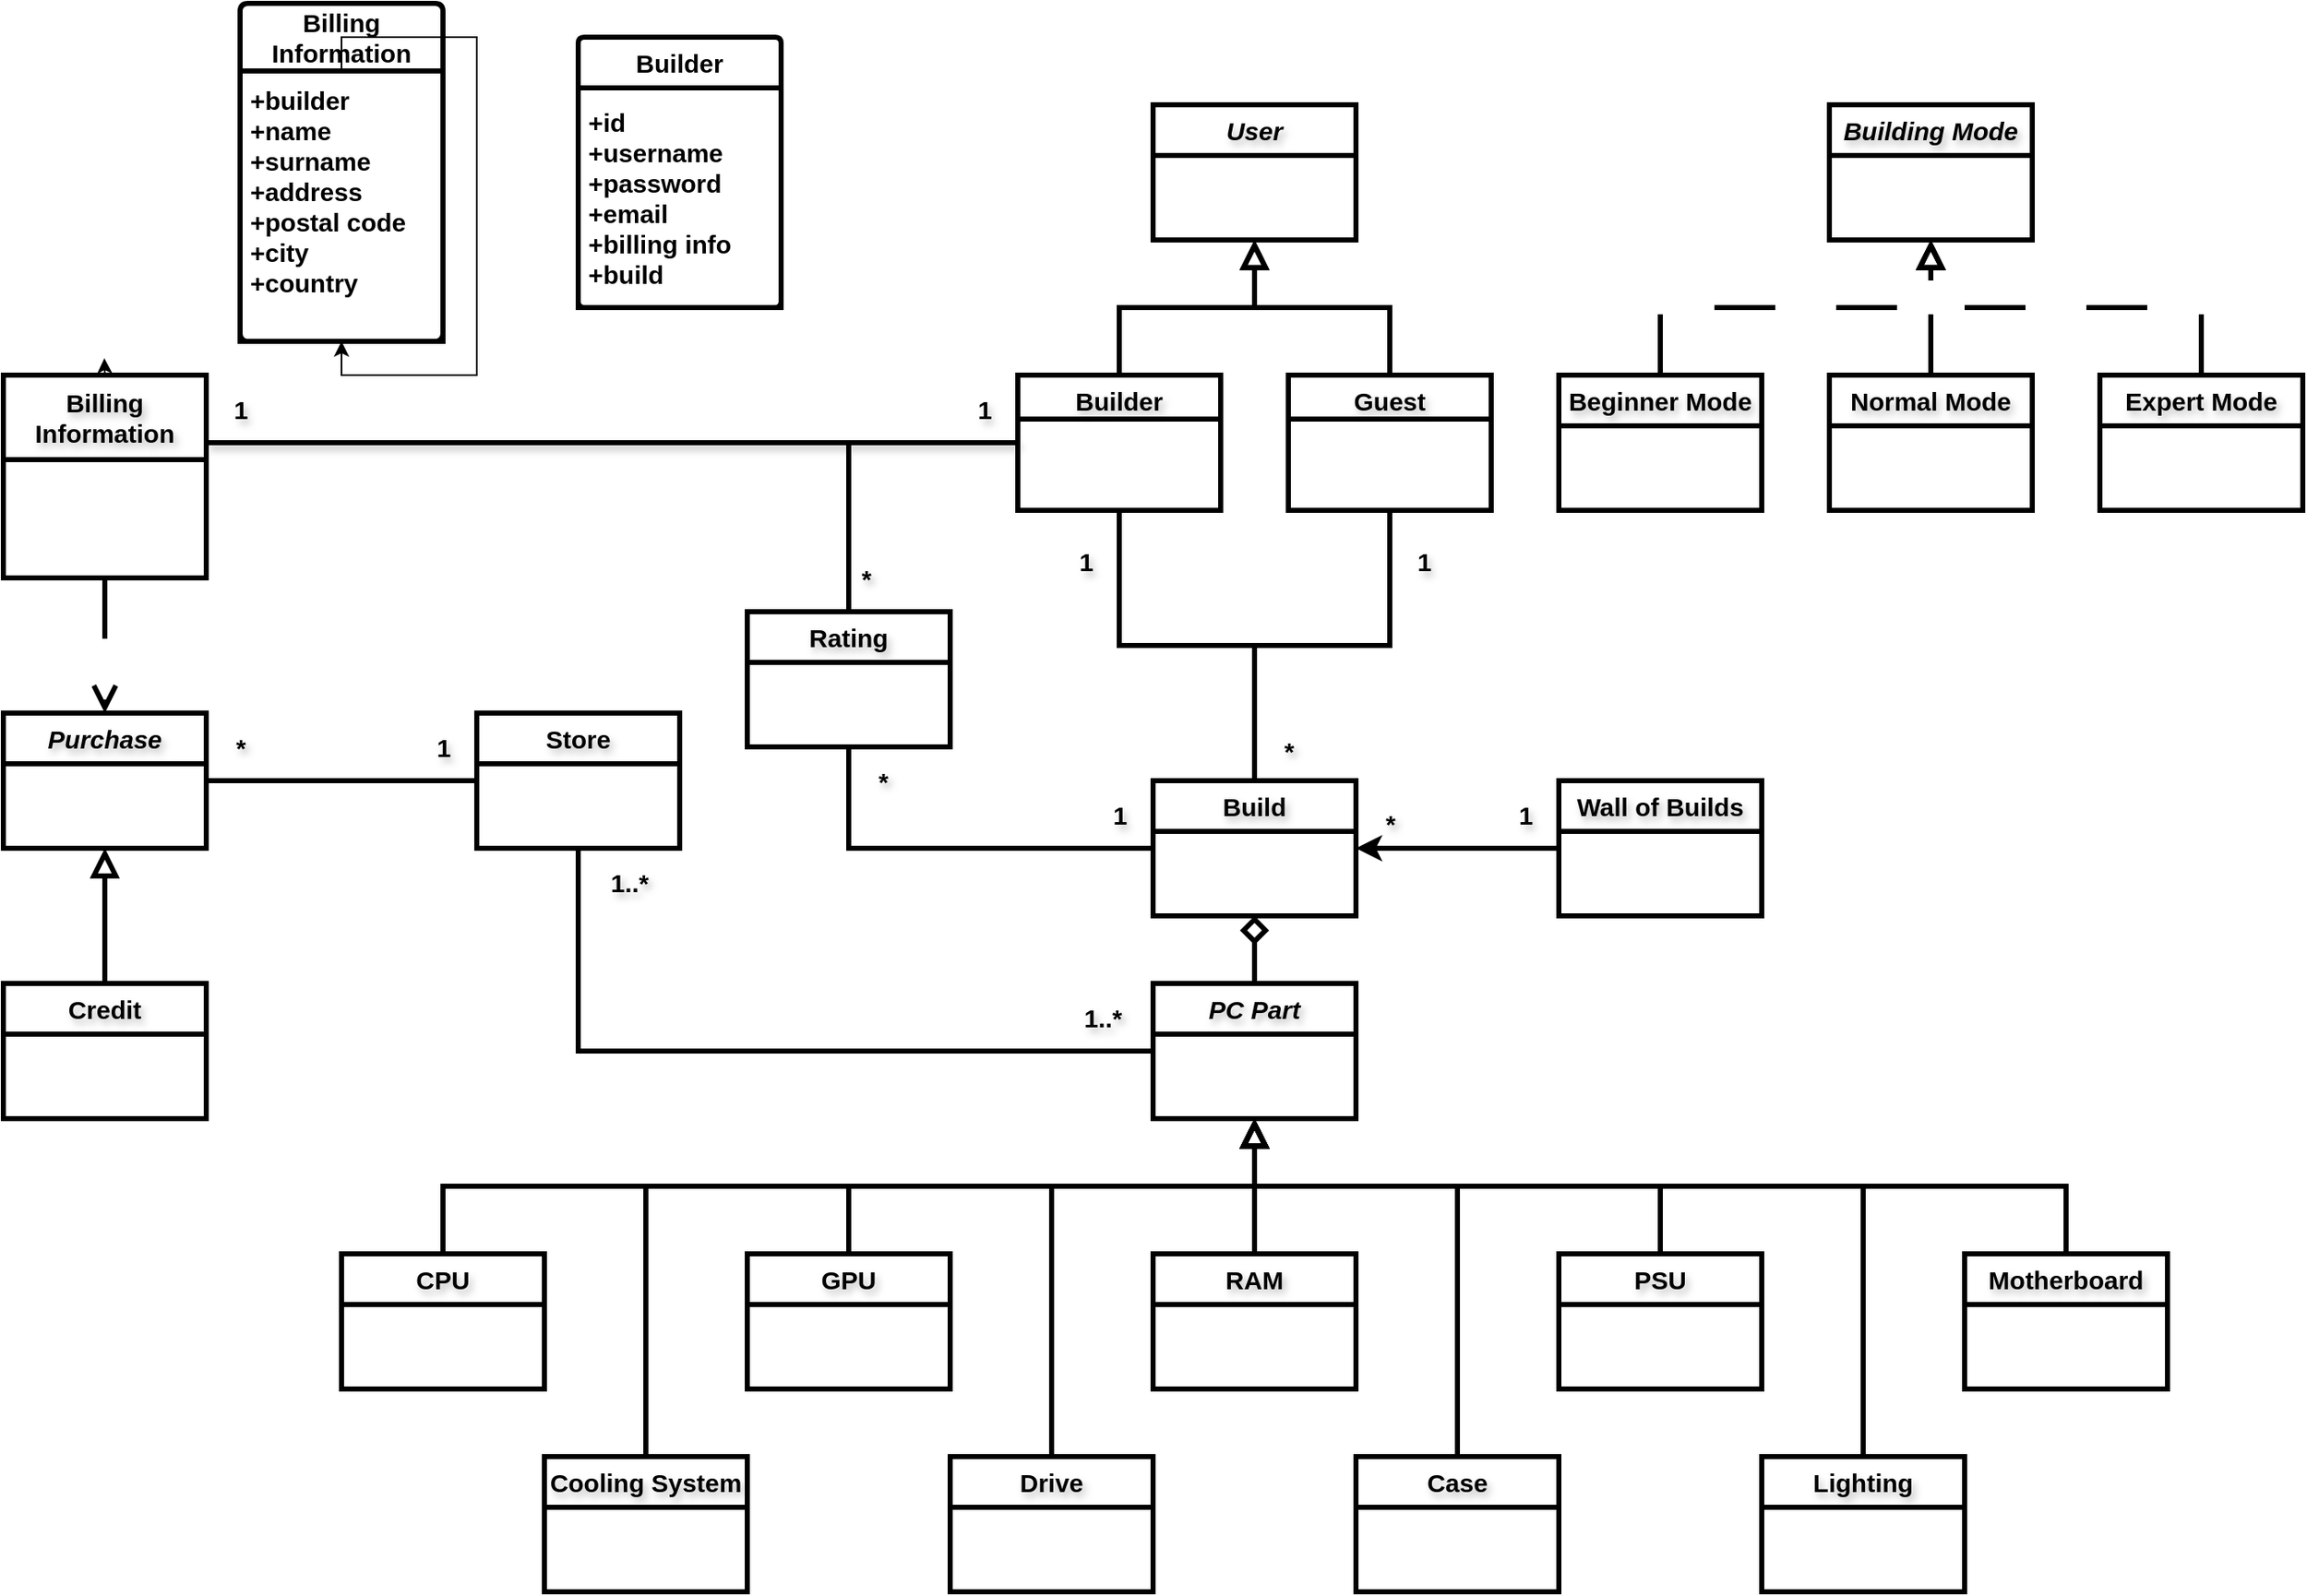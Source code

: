 <mxfile version="24.1.0" type="device">
  <diagram id="C5RBs43oDa-KdzZeNtuy" name="Page-1">
    <mxGraphModel dx="2876" dy="1197" grid="0" gridSize="10" guides="1" tooltips="1" connect="1" arrows="1" fold="1" page="1" pageScale="1" pageWidth="827" pageHeight="1169" background="#ffffff" math="0" shadow="0">
      <root>
        <mxCell id="WIyWlLk6GJQsqaUBKTNV-0" />
        <mxCell id="WIyWlLk6GJQsqaUBKTNV-1" parent="WIyWlLk6GJQsqaUBKTNV-0" />
        <mxCell id="Pxn0cdOW4ssLwR846cWk-48" style="edgeStyle=orthogonalEdgeStyle;rounded=0;orthogonalLoop=1;jettySize=auto;html=1;endSize=10;endArrow=block;endFill=0;entryX=0.5;entryY=1;entryDx=0;entryDy=0;exitX=0.5;exitY=0;exitDx=0;exitDy=0;textShadow=1;labelBorderColor=none;strokeColor=#000000;fontColor=#000000;labelBackgroundColor=none;strokeWidth=3;fontSize=15;fontStyle=1" parent="WIyWlLk6GJQsqaUBKTNV-1" source="Pxn0cdOW4ssLwR846cWk-34" target="Pxn0cdOW4ssLwR846cWk-27" edge="1">
          <mxGeometry relative="1" as="geometry">
            <mxPoint x="519" y="880" as="sourcePoint" />
            <mxPoint x="519" y="800" as="targetPoint" />
            <Array as="points">
              <mxPoint x="380" y="800" />
              <mxPoint x="380" y="800" />
            </Array>
          </mxGeometry>
        </mxCell>
        <mxCell id="Pxn0cdOW4ssLwR846cWk-49" style="edgeStyle=orthogonalEdgeStyle;rounded=0;orthogonalLoop=1;jettySize=auto;html=1;endSize=10;endArrow=block;endFill=0;exitX=0.5;exitY=0;exitDx=0;exitDy=0;entryX=0.5;entryY=1;entryDx=0;entryDy=0;textShadow=1;labelBorderColor=none;strokeColor=#000000;fontColor=#000000;labelBackgroundColor=none;strokeWidth=3;fontSize=15;fontStyle=1" parent="WIyWlLk6GJQsqaUBKTNV-1" source="Pxn0cdOW4ssLwR846cWk-39" target="Pxn0cdOW4ssLwR846cWk-27" edge="1">
          <mxGeometry relative="1" as="geometry">
            <mxPoint x="399.5" y="890" as="sourcePoint" />
            <mxPoint x="399.5" y="810" as="targetPoint" />
            <Array as="points">
              <mxPoint x="260" y="800" />
              <mxPoint x="380" y="800" />
            </Array>
          </mxGeometry>
        </mxCell>
        <mxCell id="Pxn0cdOW4ssLwR846cWk-53" style="edgeStyle=orthogonalEdgeStyle;rounded=0;orthogonalLoop=1;jettySize=auto;html=1;endSize=10;endArrow=block;endFill=0;exitX=0.5;exitY=0;exitDx=0;exitDy=0;entryX=0.5;entryY=1;entryDx=0;entryDy=0;textShadow=1;labelBorderColor=none;strokeColor=#000000;fontColor=#000000;labelBackgroundColor=none;strokeWidth=3;fontSize=15;fontStyle=1" parent="WIyWlLk6GJQsqaUBKTNV-1" source="Pxn0cdOW4ssLwR846cWk-35" target="Pxn0cdOW4ssLwR846cWk-27" edge="1">
          <mxGeometry relative="1" as="geometry">
            <mxPoint x="519" y="910" as="sourcePoint" />
            <mxPoint x="519" y="830" as="targetPoint" />
            <Array as="points">
              <mxPoint x="500" y="800" />
              <mxPoint x="380" y="800" />
            </Array>
          </mxGeometry>
        </mxCell>
        <mxCell id="Pxn0cdOW4ssLwR846cWk-77" style="edgeStyle=orthogonalEdgeStyle;rounded=0;orthogonalLoop=1;jettySize=auto;html=1;entryX=0.5;entryY=1;entryDx=0;entryDy=0;endSize=10;endArrow=block;endFill=0;textShadow=1;labelBorderColor=none;strokeColor=#000000;fontColor=#000000;labelBackgroundColor=none;strokeWidth=3;fontSize=15;fontStyle=1" parent="WIyWlLk6GJQsqaUBKTNV-1" source="Pxn0cdOW4ssLwR846cWk-76" target="Pxn0cdOW4ssLwR846cWk-27" edge="1">
          <mxGeometry relative="1" as="geometry">
            <Array as="points">
              <mxPoint x="-100" y="800" />
              <mxPoint x="380" y="800" />
            </Array>
          </mxGeometry>
        </mxCell>
        <mxCell id="Pxn0cdOW4ssLwR846cWk-43" style="edgeStyle=orthogonalEdgeStyle;rounded=0;orthogonalLoop=1;jettySize=auto;html=1;entryX=0.5;entryY=1;entryDx=0;entryDy=0;endSize=10;endArrow=block;endFill=0;exitX=0.5;exitY=0;exitDx=0;exitDy=0;textShadow=1;labelBorderColor=none;strokeColor=#000000;fontColor=#000000;labelBackgroundColor=none;strokeWidth=3;fontSize=15;fontStyle=1" parent="WIyWlLk6GJQsqaUBKTNV-1" source="Pxn0cdOW4ssLwR846cWk-38" target="Pxn0cdOW4ssLwR846cWk-27" edge="1">
          <mxGeometry relative="1" as="geometry">
            <mxPoint x="260" y="870" as="sourcePoint" />
            <mxPoint x="500" y="790" as="targetPoint" />
            <Array as="points">
              <mxPoint x="20" y="800" />
              <mxPoint x="380" y="800" />
            </Array>
          </mxGeometry>
        </mxCell>
        <mxCell id="Pxn0cdOW4ssLwR846cWk-45" style="edgeStyle=orthogonalEdgeStyle;rounded=0;orthogonalLoop=1;jettySize=auto;html=1;entryX=0.5;entryY=1;entryDx=0;entryDy=0;endSize=10;endArrow=block;endFill=0;exitX=0.5;exitY=0;exitDx=0;exitDy=0;textShadow=1;labelBorderColor=none;strokeColor=#000000;fontColor=#000000;labelBackgroundColor=none;strokeWidth=3;fontSize=15;fontStyle=1" parent="WIyWlLk6GJQsqaUBKTNV-1" source="Pxn0cdOW4ssLwR846cWk-33" target="Pxn0cdOW4ssLwR846cWk-27" edge="1">
          <mxGeometry relative="1" as="geometry">
            <mxPoint x="320" y="820" as="sourcePoint" />
            <mxPoint x="390" y="740" as="targetPoint" />
            <Array as="points">
              <mxPoint x="140" y="800" />
              <mxPoint x="380" y="800" />
            </Array>
          </mxGeometry>
        </mxCell>
        <mxCell id="Pxn0cdOW4ssLwR846cWk-54" style="edgeStyle=orthogonalEdgeStyle;rounded=0;orthogonalLoop=1;jettySize=auto;html=1;endSize=10;endArrow=block;endFill=0;entryX=0.5;entryY=1;entryDx=0;entryDy=0;textShadow=1;labelBorderColor=none;strokeColor=#000000;fontColor=#000000;labelBackgroundColor=none;strokeWidth=3;fontSize=15;fontStyle=1" parent="WIyWlLk6GJQsqaUBKTNV-1" source="Pxn0cdOW4ssLwR846cWk-41" target="Pxn0cdOW4ssLwR846cWk-27" edge="1">
          <mxGeometry relative="1" as="geometry">
            <mxPoint x="740" y="1070" as="sourcePoint" />
            <mxPoint x="380" y="800" as="targetPoint" />
            <Array as="points">
              <mxPoint x="740" y="800" />
              <mxPoint x="380" y="800" />
            </Array>
          </mxGeometry>
        </mxCell>
        <mxCell id="Pxn0cdOW4ssLwR846cWk-46" style="edgeStyle=orthogonalEdgeStyle;rounded=0;orthogonalLoop=1;jettySize=auto;html=1;endSize=10;endArrow=block;endFill=0;entryX=0.5;entryY=1;entryDx=0;entryDy=0;exitX=0.5;exitY=0;exitDx=0;exitDy=0;textShadow=1;labelBorderColor=none;strokeColor=#000000;fontColor=#000000;labelBackgroundColor=none;strokeWidth=3;fontSize=15;fontStyle=1" parent="WIyWlLk6GJQsqaUBKTNV-1" source="Pxn0cdOW4ssLwR846cWk-36" target="Pxn0cdOW4ssLwR846cWk-27" edge="1">
          <mxGeometry relative="1" as="geometry">
            <mxPoint x="585" y="850" as="sourcePoint" />
            <mxPoint x="535" y="770" as="targetPoint" />
            <Array as="points">
              <mxPoint x="620" y="800" />
              <mxPoint x="380" y="800" />
            </Array>
          </mxGeometry>
        </mxCell>
        <mxCell id="Pxn0cdOW4ssLwR846cWk-47" style="edgeStyle=orthogonalEdgeStyle;rounded=0;orthogonalLoop=1;jettySize=auto;html=1;endSize=10;endArrow=block;endFill=0;exitX=0.5;exitY=0;exitDx=0;exitDy=0;entryX=0.5;entryY=1;entryDx=0;entryDy=0;textShadow=1;labelBorderColor=none;strokeColor=#000000;fontColor=#000000;labelBackgroundColor=none;strokeWidth=3;fontSize=15;fontStyle=1" parent="WIyWlLk6GJQsqaUBKTNV-1" source="Pxn0cdOW4ssLwR846cWk-37" target="Pxn0cdOW4ssLwR846cWk-27" edge="1">
          <mxGeometry relative="1" as="geometry">
            <mxPoint x="770" y="850" as="sourcePoint" />
            <mxPoint x="660" y="760" as="targetPoint" />
            <Array as="points">
              <mxPoint x="860" y="800" />
              <mxPoint x="380" y="800" />
            </Array>
          </mxGeometry>
        </mxCell>
        <mxCell id="zkfFHV4jXpPFQw0GAbJ--0" value="User" style="swimlane;fontStyle=3;align=center;verticalAlign=top;childLayout=stackLayout;horizontal=1;startSize=30;horizontalStack=0;resizeParent=1;resizeLast=0;collapsible=1;marginBottom=0;rounded=0;shadow=0;strokeWidth=3;textShadow=1;labelBorderColor=none;strokeColor=#000000;fontColor=#000000;labelBackgroundColor=none;fillColor=none;fontSize=15;" parent="WIyWlLk6GJQsqaUBKTNV-1" vertex="1">
          <mxGeometry x="320" y="160" width="120" height="80" as="geometry">
            <mxRectangle x="230" y="140" width="160" height="26" as="alternateBounds" />
          </mxGeometry>
        </mxCell>
        <mxCell id="Pxn0cdOW4ssLwR846cWk-79" style="edgeStyle=orthogonalEdgeStyle;rounded=0;orthogonalLoop=1;jettySize=auto;html=1;entryX=0.5;entryY=0;entryDx=0;entryDy=0;endArrow=none;endFill=0;textShadow=1;labelBorderColor=none;strokeColor=#000000;fontColor=#000000;labelBackgroundColor=none;strokeWidth=3;fontSize=15;fontStyle=1" parent="WIyWlLk6GJQsqaUBKTNV-1" source="zkfFHV4jXpPFQw0GAbJ--6" target="Pxn0cdOW4ssLwR846cWk-26" edge="1">
          <mxGeometry relative="1" as="geometry">
            <Array as="points">
              <mxPoint x="300" y="480" />
              <mxPoint x="380" y="480" />
            </Array>
          </mxGeometry>
        </mxCell>
        <mxCell id="Pxn0cdOW4ssLwR846cWk-86" value="1" style="edgeLabel;html=1;align=center;verticalAlign=middle;resizable=0;points=[];fontSize=15;labelBackgroundColor=none;textShadow=1;labelBorderColor=none;fontColor=#000000;fontStyle=1" parent="Pxn0cdOW4ssLwR846cWk-79" vertex="1" connectable="0">
          <mxGeometry x="-0.842" y="-2" relative="1" as="geometry">
            <mxPoint x="-18" y="11" as="offset" />
          </mxGeometry>
        </mxCell>
        <mxCell id="Pxn0cdOW4ssLwR846cWk-80" style="edgeStyle=orthogonalEdgeStyle;rounded=0;orthogonalLoop=1;jettySize=auto;html=1;entryX=0.5;entryY=0;entryDx=0;entryDy=0;endArrow=none;endFill=0;textShadow=1;labelBorderColor=none;strokeColor=#000000;fontColor=#000000;labelBackgroundColor=none;strokeWidth=3;fontSize=15;fontStyle=1" parent="WIyWlLk6GJQsqaUBKTNV-1" source="zkfFHV4jXpPFQw0GAbJ--6" target="Pxn0cdOW4ssLwR846cWk-70" edge="1">
          <mxGeometry relative="1" as="geometry">
            <Array as="points">
              <mxPoint x="140" y="360" />
            </Array>
          </mxGeometry>
        </mxCell>
        <mxCell id="zkfFHV4jXpPFQw0GAbJ--6" value="Builder" style="swimlane;fontStyle=1;align=center;verticalAlign=top;childLayout=stackLayout;horizontal=1;startSize=26;horizontalStack=0;resizeParent=1;resizeLast=0;collapsible=1;marginBottom=0;rounded=0;shadow=0;strokeWidth=3;textShadow=1;labelBorderColor=none;strokeColor=#000000;fontColor=#000000;labelBackgroundColor=none;fillColor=none;fontSize=15;" parent="WIyWlLk6GJQsqaUBKTNV-1" vertex="1">
          <mxGeometry x="240" y="320" width="120" height="80" as="geometry">
            <mxRectangle x="130" y="380" width="160" height="26" as="alternateBounds" />
          </mxGeometry>
        </mxCell>
        <mxCell id="zkfFHV4jXpPFQw0GAbJ--12" value="" style="endArrow=block;endSize=10;endFill=0;shadow=0;strokeWidth=3;rounded=0;curved=0;edgeStyle=elbowEdgeStyle;elbow=vertical;textShadow=1;labelBorderColor=none;strokeColor=#000000;fontColor=#000000;labelBackgroundColor=none;fontSize=15;fontStyle=1" parent="WIyWlLk6GJQsqaUBKTNV-1" source="zkfFHV4jXpPFQw0GAbJ--6" target="zkfFHV4jXpPFQw0GAbJ--0" edge="1">
          <mxGeometry width="160" relative="1" as="geometry">
            <mxPoint x="320" y="193" as="sourcePoint" />
            <mxPoint x="320" y="193" as="targetPoint" />
          </mxGeometry>
        </mxCell>
        <mxCell id="Pxn0cdOW4ssLwR846cWk-74" style="edgeStyle=orthogonalEdgeStyle;rounded=0;orthogonalLoop=1;jettySize=auto;html=1;entryX=0.5;entryY=0;entryDx=0;entryDy=0;endArrow=none;endFill=0;textShadow=1;labelBorderColor=none;strokeColor=#000000;fontColor=#000000;labelBackgroundColor=none;strokeWidth=3;fontSize=15;fontStyle=1" parent="WIyWlLk6GJQsqaUBKTNV-1" source="zkfFHV4jXpPFQw0GAbJ--13" target="Pxn0cdOW4ssLwR846cWk-26" edge="1">
          <mxGeometry relative="1" as="geometry">
            <Array as="points">
              <mxPoint x="460" y="480" />
              <mxPoint x="380" y="480" />
            </Array>
          </mxGeometry>
        </mxCell>
        <mxCell id="Pxn0cdOW4ssLwR846cWk-88" value="*" style="edgeLabel;html=1;align=center;verticalAlign=middle;resizable=0;points=[];fontSize=15;labelBackgroundColor=none;textShadow=1;labelBorderColor=none;fontColor=#000000;fontStyle=1" parent="Pxn0cdOW4ssLwR846cWk-74" vertex="1" connectable="0">
          <mxGeometry x="0.849" relative="1" as="geometry">
            <mxPoint x="20" as="offset" />
          </mxGeometry>
        </mxCell>
        <mxCell id="zkfFHV4jXpPFQw0GAbJ--13" value="Guest" style="swimlane;fontStyle=1;align=center;verticalAlign=top;childLayout=stackLayout;horizontal=1;startSize=26;horizontalStack=0;resizeParent=1;resizeLast=0;collapsible=1;marginBottom=0;rounded=0;shadow=0;strokeWidth=3;textShadow=1;labelBorderColor=none;strokeColor=#000000;fontColor=#000000;labelBackgroundColor=none;fillColor=none;fontSize=15;" parent="WIyWlLk6GJQsqaUBKTNV-1" vertex="1">
          <mxGeometry x="400" y="320" width="120" height="80" as="geometry">
            <mxRectangle x="340" y="380" width="170" height="26" as="alternateBounds" />
          </mxGeometry>
        </mxCell>
        <mxCell id="zkfFHV4jXpPFQw0GAbJ--16" value="" style="endArrow=block;endSize=10;endFill=0;shadow=0;strokeWidth=3;rounded=0;curved=0;edgeStyle=elbowEdgeStyle;elbow=vertical;textShadow=1;labelBorderColor=none;strokeColor=#000000;fontColor=#000000;labelBackgroundColor=none;fontSize=15;fontStyle=1" parent="WIyWlLk6GJQsqaUBKTNV-1" source="zkfFHV4jXpPFQw0GAbJ--13" target="zkfFHV4jXpPFQw0GAbJ--0" edge="1">
          <mxGeometry width="160" relative="1" as="geometry">
            <mxPoint x="330" y="363" as="sourcePoint" />
            <mxPoint x="430" y="261" as="targetPoint" />
          </mxGeometry>
        </mxCell>
        <mxCell id="Pxn0cdOW4ssLwR846cWk-10" style="edgeStyle=orthogonalEdgeStyle;rounded=0;orthogonalLoop=1;jettySize=auto;html=1;entryX=0;entryY=0.5;entryDx=0;entryDy=0;endArrow=none;endFill=0;shadow=1;textShadow=1;labelBorderColor=none;strokeColor=#000000;fontColor=#000000;labelBackgroundColor=none;strokeWidth=3;fontSize=15;fontStyle=1" parent="WIyWlLk6GJQsqaUBKTNV-1" source="Pxn0cdOW4ssLwR846cWk-3" target="zkfFHV4jXpPFQw0GAbJ--6" edge="1">
          <mxGeometry relative="1" as="geometry">
            <Array as="points">
              <mxPoint x="100" y="360" />
              <mxPoint x="100" y="360" />
            </Array>
          </mxGeometry>
        </mxCell>
        <mxCell id="Pxn0cdOW4ssLwR846cWk-110" style="edgeStyle=orthogonalEdgeStyle;rounded=0;orthogonalLoop=1;jettySize=auto;html=1;entryX=0.5;entryY=0;entryDx=0;entryDy=0;dashed=1;dashPattern=12 12;endArrow=open;endFill=0;endSize=10;textShadow=1;labelBorderColor=none;strokeColor=#000000;fontColor=#000000;labelBackgroundColor=none;strokeWidth=3;fontSize=15;fontStyle=1" parent="WIyWlLk6GJQsqaUBKTNV-1" source="Pxn0cdOW4ssLwR846cWk-3" target="Pxn0cdOW4ssLwR846cWk-11" edge="1">
          <mxGeometry relative="1" as="geometry">
            <Array as="points">
              <mxPoint x="-300" y="420" />
              <mxPoint x="-300" y="420" />
            </Array>
          </mxGeometry>
        </mxCell>
        <mxCell id="h2Y3JZYVkYN6LVySSPrw-0" style="edgeStyle=orthogonalEdgeStyle;rounded=0;orthogonalLoop=1;jettySize=auto;html=1;exitX=0.5;exitY=0;exitDx=0;exitDy=0;" edge="1" parent="WIyWlLk6GJQsqaUBKTNV-1" source="Pxn0cdOW4ssLwR846cWk-3">
          <mxGeometry relative="1" as="geometry">
            <mxPoint x="-300.286" y="310" as="targetPoint" />
          </mxGeometry>
        </mxCell>
        <mxCell id="Pxn0cdOW4ssLwR846cWk-3" value="Billing Information" style="swimlane;fontStyle=1;childLayout=stackLayout;horizontal=1;startSize=50;horizontalStack=0;resizeParent=1;resizeParentMax=0;resizeLast=0;collapsible=1;marginBottom=0;whiteSpace=wrap;html=1;textShadow=1;labelBorderColor=none;strokeColor=#000000;fontColor=#000000;labelBackgroundColor=none;fillColor=none;fontSize=15;strokeWidth=3;" parent="WIyWlLk6GJQsqaUBKTNV-1" vertex="1">
          <mxGeometry x="-360" y="320" width="120" height="120" as="geometry" />
        </mxCell>
        <mxCell id="Pxn0cdOW4ssLwR846cWk-85" style="edgeStyle=orthogonalEdgeStyle;rounded=0;orthogonalLoop=1;jettySize=auto;html=1;entryX=0;entryY=0.5;entryDx=0;entryDy=0;endArrow=none;endFill=0;textShadow=1;labelBorderColor=none;strokeColor=#000000;fontColor=#000000;labelBackgroundColor=none;strokeWidth=3;fontSize=15;fontStyle=1" parent="WIyWlLk6GJQsqaUBKTNV-1" source="Pxn0cdOW4ssLwR846cWk-11" target="Pxn0cdOW4ssLwR846cWk-29" edge="1">
          <mxGeometry relative="1" as="geometry">
            <mxPoint x="-100" y="560" as="targetPoint" />
          </mxGeometry>
        </mxCell>
        <mxCell id="Pxn0cdOW4ssLwR846cWk-11" value="&lt;i style=&quot;font-size: 15px;&quot;&gt;Purchase&lt;/i&gt;" style="swimlane;fontStyle=1;childLayout=stackLayout;horizontal=1;startSize=30;horizontalStack=0;resizeParent=1;resizeParentMax=0;resizeLast=0;collapsible=1;marginBottom=0;whiteSpace=wrap;html=1;textShadow=1;labelBorderColor=none;strokeColor=#000000;fontColor=#000000;labelBackgroundColor=none;fillColor=none;fontSize=15;strokeWidth=3;" parent="WIyWlLk6GJQsqaUBKTNV-1" vertex="1">
          <mxGeometry x="-360" y="520" width="120" height="80" as="geometry" />
        </mxCell>
        <mxCell id="Pxn0cdOW4ssLwR846cWk-13" value="Credit" style="swimlane;fontStyle=1;childLayout=stackLayout;horizontal=1;startSize=30;horizontalStack=0;resizeParent=1;resizeParentMax=0;resizeLast=0;collapsible=1;marginBottom=0;whiteSpace=wrap;html=1;textShadow=1;labelBorderColor=none;strokeColor=#000000;fontColor=#000000;labelBackgroundColor=none;fillColor=none;fontSize=15;strokeWidth=3;" parent="WIyWlLk6GJQsqaUBKTNV-1" vertex="1">
          <mxGeometry x="-360" y="680" width="120" height="80" as="geometry" />
        </mxCell>
        <mxCell id="Pxn0cdOW4ssLwR846cWk-18" style="edgeStyle=elbowEdgeStyle;rounded=0;orthogonalLoop=1;jettySize=auto;html=1;endArrow=block;endFill=0;exitX=0.5;exitY=0;exitDx=0;exitDy=0;entryX=0.5;entryY=1;entryDx=0;entryDy=0;elbow=vertical;endSize=10;textShadow=1;labelBorderColor=none;strokeColor=#000000;fontColor=#000000;labelBackgroundColor=none;strokeWidth=3;fontSize=15;fontStyle=1" parent="WIyWlLk6GJQsqaUBKTNV-1" source="Pxn0cdOW4ssLwR846cWk-13" target="Pxn0cdOW4ssLwR846cWk-11" edge="1">
          <mxGeometry relative="1" as="geometry">
            <mxPoint x="-40" y="590" as="sourcePoint" />
            <mxPoint x="-40.5" y="520" as="targetPoint" />
          </mxGeometry>
        </mxCell>
        <mxCell id="Pxn0cdOW4ssLwR846cWk-26" value="Build" style="swimlane;fontStyle=1;childLayout=stackLayout;horizontal=1;startSize=30;horizontalStack=0;resizeParent=1;resizeParentMax=0;resizeLast=0;collapsible=1;marginBottom=0;whiteSpace=wrap;html=1;textShadow=1;labelBorderColor=none;strokeColor=#000000;fontColor=#000000;labelBackgroundColor=none;fillColor=none;fontSize=15;strokeWidth=3;" parent="WIyWlLk6GJQsqaUBKTNV-1" vertex="1">
          <mxGeometry x="320" y="560" width="120" height="80" as="geometry" />
        </mxCell>
        <mxCell id="Pxn0cdOW4ssLwR846cWk-28" style="edgeStyle=orthogonalEdgeStyle;rounded=0;orthogonalLoop=1;jettySize=auto;html=1;entryX=0.5;entryY=1;entryDx=0;entryDy=0;endArrow=diamond;endFill=0;strokeWidth=3;endSize=10;textShadow=1;labelBorderColor=none;strokeColor=#000000;fontColor=#000000;labelBackgroundColor=none;fontSize=15;fontStyle=1" parent="WIyWlLk6GJQsqaUBKTNV-1" source="Pxn0cdOW4ssLwR846cWk-27" target="Pxn0cdOW4ssLwR846cWk-26" edge="1">
          <mxGeometry relative="1" as="geometry" />
        </mxCell>
        <mxCell id="Pxn0cdOW4ssLwR846cWk-27" value="&lt;i style=&quot;font-size: 15px;&quot;&gt;PC Part&lt;/i&gt;" style="swimlane;fontStyle=1;childLayout=stackLayout;horizontal=1;startSize=30;horizontalStack=0;resizeParent=1;resizeParentMax=0;resizeLast=0;collapsible=1;marginBottom=0;whiteSpace=wrap;html=1;textShadow=1;labelBorderColor=none;strokeColor=#000000;fontColor=#000000;labelBackgroundColor=none;fillColor=none;fontSize=15;strokeWidth=3;" parent="WIyWlLk6GJQsqaUBKTNV-1" vertex="1">
          <mxGeometry x="320" y="680" width="120" height="80" as="geometry" />
        </mxCell>
        <mxCell id="Pxn0cdOW4ssLwR846cWk-84" style="edgeStyle=orthogonalEdgeStyle;rounded=0;orthogonalLoop=1;jettySize=auto;html=1;entryX=0;entryY=0.5;entryDx=0;entryDy=0;endArrow=none;endFill=0;textShadow=1;labelBorderColor=none;strokeColor=#000000;fontColor=#000000;labelBackgroundColor=none;strokeWidth=3;fontSize=15;fontStyle=1" parent="WIyWlLk6GJQsqaUBKTNV-1" source="Pxn0cdOW4ssLwR846cWk-29" target="Pxn0cdOW4ssLwR846cWk-27" edge="1">
          <mxGeometry relative="1" as="geometry">
            <Array as="points">
              <mxPoint x="-20" y="720" />
            </Array>
          </mxGeometry>
        </mxCell>
        <mxCell id="Pxn0cdOW4ssLwR846cWk-29" value="Store" style="swimlane;fontStyle=1;childLayout=stackLayout;horizontal=1;startSize=30;horizontalStack=0;resizeParent=1;resizeParentMax=0;resizeLast=0;collapsible=1;marginBottom=0;whiteSpace=wrap;html=1;textShadow=1;labelBorderColor=none;strokeColor=#000000;fontColor=#000000;labelBackgroundColor=none;fillColor=none;fontSize=15;strokeWidth=3;" parent="WIyWlLk6GJQsqaUBKTNV-1" vertex="1">
          <mxGeometry x="-80" y="520" width="120" height="80" as="geometry" />
        </mxCell>
        <mxCell id="Pxn0cdOW4ssLwR846cWk-33" value="GPU" style="swimlane;fontStyle=1;childLayout=stackLayout;horizontal=1;startSize=30;horizontalStack=0;resizeParent=1;resizeParentMax=0;resizeLast=0;collapsible=1;marginBottom=0;whiteSpace=wrap;html=1;textShadow=1;labelBorderColor=none;strokeColor=#000000;fontColor=#000000;labelBackgroundColor=none;fillColor=none;fontSize=15;strokeWidth=3;" parent="WIyWlLk6GJQsqaUBKTNV-1" vertex="1">
          <mxGeometry x="80" y="840" width="120" height="80" as="geometry" />
        </mxCell>
        <mxCell id="Pxn0cdOW4ssLwR846cWk-34" value="RAM" style="swimlane;fontStyle=1;childLayout=stackLayout;horizontal=1;startSize=30;horizontalStack=0;resizeParent=1;resizeParentMax=0;resizeLast=0;collapsible=1;marginBottom=0;whiteSpace=wrap;html=1;textShadow=1;labelBorderColor=none;strokeColor=#000000;fontColor=#000000;labelBackgroundColor=none;fillColor=none;fontSize=15;strokeWidth=3;" parent="WIyWlLk6GJQsqaUBKTNV-1" vertex="1">
          <mxGeometry x="320" y="840" width="120" height="80" as="geometry" />
        </mxCell>
        <mxCell id="Pxn0cdOW4ssLwR846cWk-35" value="Case" style="swimlane;fontStyle=1;childLayout=stackLayout;horizontal=1;startSize=30;horizontalStack=0;resizeParent=1;resizeParentMax=0;resizeLast=0;collapsible=1;marginBottom=0;whiteSpace=wrap;html=1;textShadow=1;labelBorderColor=none;strokeColor=#000000;fontColor=#000000;labelBackgroundColor=none;fillColor=none;fontSize=15;strokeWidth=3;" parent="WIyWlLk6GJQsqaUBKTNV-1" vertex="1">
          <mxGeometry x="440" y="960" width="120" height="80" as="geometry" />
        </mxCell>
        <mxCell id="Pxn0cdOW4ssLwR846cWk-36" value="PSU" style="swimlane;fontStyle=1;childLayout=stackLayout;horizontal=1;startSize=30;horizontalStack=0;resizeParent=1;resizeParentMax=0;resizeLast=0;collapsible=1;marginBottom=0;whiteSpace=wrap;html=1;textShadow=1;labelBorderColor=none;strokeColor=#000000;fontColor=#000000;labelBackgroundColor=none;fillColor=none;fontSize=15;strokeWidth=3;" parent="WIyWlLk6GJQsqaUBKTNV-1" vertex="1">
          <mxGeometry x="560" y="840" width="120" height="80" as="geometry" />
        </mxCell>
        <mxCell id="Pxn0cdOW4ssLwR846cWk-37" value="Motherboard" style="swimlane;fontStyle=1;childLayout=stackLayout;horizontal=1;startSize=30;horizontalStack=0;resizeParent=1;resizeParentMax=0;resizeLast=0;collapsible=1;marginBottom=0;whiteSpace=wrap;html=1;textShadow=1;labelBorderColor=none;strokeColor=#000000;fontColor=#000000;labelBackgroundColor=none;fillColor=none;fontSize=15;strokeWidth=3;" parent="WIyWlLk6GJQsqaUBKTNV-1" vertex="1">
          <mxGeometry x="800" y="840" width="120" height="80" as="geometry" />
        </mxCell>
        <mxCell id="Pxn0cdOW4ssLwR846cWk-38" value="Cooling System" style="swimlane;fontStyle=1;childLayout=stackLayout;horizontal=1;startSize=30;horizontalStack=0;resizeParent=1;resizeParentMax=0;resizeLast=0;collapsible=1;marginBottom=0;whiteSpace=wrap;html=1;textShadow=1;labelBorderColor=none;strokeColor=#000000;fontColor=#000000;labelBackgroundColor=none;fillColor=none;fontSize=15;strokeWidth=3;" parent="WIyWlLk6GJQsqaUBKTNV-1" vertex="1">
          <mxGeometry x="-40" y="960" width="120" height="80" as="geometry" />
        </mxCell>
        <mxCell id="Pxn0cdOW4ssLwR846cWk-39" value="Drive" style="swimlane;fontStyle=1;childLayout=stackLayout;horizontal=1;startSize=30;horizontalStack=0;resizeParent=1;resizeParentMax=0;resizeLast=0;collapsible=1;marginBottom=0;whiteSpace=wrap;html=1;textShadow=1;labelBorderColor=none;strokeColor=#000000;fontColor=#000000;labelBackgroundColor=none;fillColor=none;fontSize=15;strokeWidth=3;" parent="WIyWlLk6GJQsqaUBKTNV-1" vertex="1">
          <mxGeometry x="200" y="960" width="120" height="80" as="geometry" />
        </mxCell>
        <mxCell id="Pxn0cdOW4ssLwR846cWk-41" value="Lighting" style="swimlane;fontStyle=1;childLayout=stackLayout;horizontal=1;startSize=30;horizontalStack=0;resizeParent=1;resizeParentMax=0;resizeLast=0;collapsible=1;marginBottom=0;whiteSpace=wrap;html=1;textShadow=1;labelBorderColor=none;strokeColor=#000000;fontColor=#000000;labelBackgroundColor=none;fillColor=none;fontSize=15;strokeWidth=3;" parent="WIyWlLk6GJQsqaUBKTNV-1" vertex="1">
          <mxGeometry x="680" y="960" width="120" height="80" as="geometry" />
        </mxCell>
        <mxCell id="Pxn0cdOW4ssLwR846cWk-78" style="edgeStyle=orthogonalEdgeStyle;rounded=0;orthogonalLoop=1;jettySize=auto;html=1;entryX=1;entryY=0.5;entryDx=0;entryDy=0;endArrow=classic;endFill=1;textShadow=1;labelBorderColor=none;strokeColor=#000000;fontColor=#000000;labelBackgroundColor=none;strokeWidth=3;fontSize=15;fontStyle=1" parent="WIyWlLk6GJQsqaUBKTNV-1" source="Pxn0cdOW4ssLwR846cWk-58" target="Pxn0cdOW4ssLwR846cWk-26" edge="1">
          <mxGeometry relative="1" as="geometry" />
        </mxCell>
        <mxCell id="Pxn0cdOW4ssLwR846cWk-58" value="Wall of Builds" style="swimlane;fontStyle=1;childLayout=stackLayout;horizontal=1;startSize=30;horizontalStack=0;resizeParent=1;resizeParentMax=0;resizeLast=0;collapsible=1;marginBottom=0;whiteSpace=wrap;html=1;textShadow=1;labelBorderColor=none;strokeColor=#000000;fontColor=#000000;labelBackgroundColor=none;fillColor=none;fontSize=15;strokeWidth=3;" parent="WIyWlLk6GJQsqaUBKTNV-1" vertex="1">
          <mxGeometry x="560" y="560" width="120" height="80" as="geometry" />
        </mxCell>
        <mxCell id="Pxn0cdOW4ssLwR846cWk-62" value="&lt;i style=&quot;font-size: 15px;&quot;&gt;Building Mode&lt;/i&gt;" style="swimlane;fontStyle=1;childLayout=stackLayout;horizontal=1;startSize=30;horizontalStack=0;resizeParent=1;resizeParentMax=0;resizeLast=0;collapsible=1;marginBottom=0;whiteSpace=wrap;html=1;textShadow=1;labelBorderColor=none;strokeColor=#000000;fontColor=#000000;labelBackgroundColor=none;fillColor=none;fontSize=15;strokeWidth=3;" parent="WIyWlLk6GJQsqaUBKTNV-1" vertex="1">
          <mxGeometry x="720" y="160" width="120" height="80" as="geometry" />
        </mxCell>
        <mxCell id="Pxn0cdOW4ssLwR846cWk-66" style="edgeStyle=orthogonalEdgeStyle;rounded=0;orthogonalLoop=1;jettySize=auto;html=1;entryX=0.5;entryY=1;entryDx=0;entryDy=0;dashed=1;dashPattern=12 12;endArrow=block;endFill=0;endSize=10;textShadow=1;labelBorderColor=none;strokeColor=#000000;fontColor=#000000;labelBackgroundColor=none;strokeWidth=3;fontSize=15;fontStyle=1" parent="WIyWlLk6GJQsqaUBKTNV-1" source="Pxn0cdOW4ssLwR846cWk-63" target="Pxn0cdOW4ssLwR846cWk-62" edge="1">
          <mxGeometry relative="1" as="geometry">
            <Array as="points">
              <mxPoint x="620" y="280" />
              <mxPoint x="780" y="280" />
            </Array>
          </mxGeometry>
        </mxCell>
        <mxCell id="Pxn0cdOW4ssLwR846cWk-63" value="Beginner Mode" style="swimlane;fontStyle=1;childLayout=stackLayout;horizontal=1;startSize=30;horizontalStack=0;resizeParent=1;resizeParentMax=0;resizeLast=0;collapsible=1;marginBottom=0;whiteSpace=wrap;html=1;textShadow=1;labelBorderColor=none;strokeColor=#000000;fontColor=#000000;labelBackgroundColor=none;fillColor=none;fontSize=15;strokeWidth=3;" parent="WIyWlLk6GJQsqaUBKTNV-1" vertex="1">
          <mxGeometry x="560" y="320" width="120" height="80" as="geometry" />
        </mxCell>
        <mxCell id="Pxn0cdOW4ssLwR846cWk-68" style="edgeStyle=orthogonalEdgeStyle;rounded=0;orthogonalLoop=1;jettySize=auto;html=1;entryX=0.5;entryY=1;entryDx=0;entryDy=0;dashed=1;dashPattern=12 12;endArrow=block;endFill=0;endSize=10;textShadow=1;labelBorderColor=none;strokeColor=#000000;fontColor=#000000;labelBackgroundColor=none;strokeWidth=3;fontSize=15;fontStyle=1" parent="WIyWlLk6GJQsqaUBKTNV-1" source="Pxn0cdOW4ssLwR846cWk-64" target="Pxn0cdOW4ssLwR846cWk-62" edge="1">
          <mxGeometry relative="1" as="geometry" />
        </mxCell>
        <mxCell id="Pxn0cdOW4ssLwR846cWk-64" value="Normal Mode" style="swimlane;fontStyle=1;childLayout=stackLayout;horizontal=1;startSize=30;horizontalStack=0;resizeParent=1;resizeParentMax=0;resizeLast=0;collapsible=1;marginBottom=0;whiteSpace=wrap;html=1;textShadow=1;labelBorderColor=none;strokeColor=#000000;fontColor=#000000;labelBackgroundColor=none;fillColor=none;fontSize=15;strokeWidth=3;" parent="WIyWlLk6GJQsqaUBKTNV-1" vertex="1">
          <mxGeometry x="720" y="320" width="120" height="80" as="geometry" />
        </mxCell>
        <mxCell id="Pxn0cdOW4ssLwR846cWk-69" style="edgeStyle=orthogonalEdgeStyle;rounded=0;orthogonalLoop=1;jettySize=auto;html=1;entryX=0.5;entryY=1;entryDx=0;entryDy=0;dashed=1;dashPattern=12 12;endArrow=block;endFill=0;endSize=10;textShadow=1;labelBorderColor=none;strokeColor=#000000;fontColor=#000000;labelBackgroundColor=none;strokeWidth=3;fontSize=15;fontStyle=1" parent="WIyWlLk6GJQsqaUBKTNV-1" source="Pxn0cdOW4ssLwR846cWk-65" target="Pxn0cdOW4ssLwR846cWk-62" edge="1">
          <mxGeometry relative="1" as="geometry">
            <Array as="points">
              <mxPoint x="940" y="280" />
              <mxPoint x="780" y="280" />
            </Array>
          </mxGeometry>
        </mxCell>
        <mxCell id="Pxn0cdOW4ssLwR846cWk-65" value="Expert Mode" style="swimlane;fontStyle=1;childLayout=stackLayout;horizontal=1;startSize=30;horizontalStack=0;resizeParent=1;resizeParentMax=0;resizeLast=0;collapsible=1;marginBottom=0;whiteSpace=wrap;html=1;textShadow=1;labelBorderColor=none;strokeColor=#000000;fontColor=#000000;labelBackgroundColor=none;fillColor=none;fontSize=15;strokeWidth=3;" parent="WIyWlLk6GJQsqaUBKTNV-1" vertex="1">
          <mxGeometry x="880" y="320" width="120" height="80" as="geometry" />
        </mxCell>
        <mxCell id="Pxn0cdOW4ssLwR846cWk-81" style="edgeStyle=orthogonalEdgeStyle;rounded=0;orthogonalLoop=1;jettySize=auto;html=1;entryX=0;entryY=0.5;entryDx=0;entryDy=0;endArrow=none;endFill=0;textShadow=1;labelBorderColor=none;strokeColor=#000000;fontColor=#000000;labelBackgroundColor=none;strokeWidth=3;fontSize=15;fontStyle=1" parent="WIyWlLk6GJQsqaUBKTNV-1" source="Pxn0cdOW4ssLwR846cWk-70" target="Pxn0cdOW4ssLwR846cWk-26" edge="1">
          <mxGeometry relative="1" as="geometry">
            <Array as="points">
              <mxPoint x="140" y="600" />
            </Array>
          </mxGeometry>
        </mxCell>
        <mxCell id="Pxn0cdOW4ssLwR846cWk-70" value="Rating" style="swimlane;fontStyle=1;childLayout=stackLayout;horizontal=1;startSize=30;horizontalStack=0;resizeParent=1;resizeParentMax=0;resizeLast=0;collapsible=1;marginBottom=0;whiteSpace=wrap;html=1;textShadow=1;labelBorderColor=none;strokeColor=#000000;fontColor=#000000;labelBackgroundColor=none;fillColor=none;fontSize=15;strokeWidth=3;" parent="WIyWlLk6GJQsqaUBKTNV-1" vertex="1">
          <mxGeometry x="80" y="460" width="120" height="80" as="geometry" />
        </mxCell>
        <mxCell id="Pxn0cdOW4ssLwR846cWk-76" value="CPU" style="swimlane;fontStyle=1;childLayout=stackLayout;horizontal=1;startSize=30;horizontalStack=0;resizeParent=1;resizeParentMax=0;resizeLast=0;collapsible=1;marginBottom=0;whiteSpace=wrap;html=1;textShadow=1;labelBorderColor=none;strokeColor=#000000;fontColor=#000000;labelBackgroundColor=none;fillColor=none;fontSize=15;strokeWidth=3;" parent="WIyWlLk6GJQsqaUBKTNV-1" vertex="1">
          <mxGeometry x="-160" y="840" width="120" height="80" as="geometry" />
        </mxCell>
        <mxCell id="Pxn0cdOW4ssLwR846cWk-89" value="1" style="edgeLabel;html=1;align=center;verticalAlign=middle;resizable=0;points=[];fontSize=15;labelBackgroundColor=none;textShadow=1;labelBorderColor=none;fontColor=#000000;fontStyle=1" parent="WIyWlLk6GJQsqaUBKTNV-1" vertex="1" connectable="0">
          <mxGeometry x="480" y="429.997" as="geometry" />
        </mxCell>
        <mxCell id="Pxn0cdOW4ssLwR846cWk-90" value="1" style="edgeLabel;html=1;align=center;verticalAlign=middle;resizable=0;points=[];fontSize=15;labelBackgroundColor=none;textShadow=1;labelBorderColor=none;fontColor=#000000;fontStyle=1" parent="WIyWlLk6GJQsqaUBKTNV-1" vertex="1" connectable="0">
          <mxGeometry x="540" y="579.997" as="geometry" />
        </mxCell>
        <mxCell id="Pxn0cdOW4ssLwR846cWk-91" value="*" style="edgeLabel;html=1;align=center;verticalAlign=middle;resizable=0;points=[];fontSize=15;labelBackgroundColor=none;textShadow=1;labelBorderColor=none;fontColor=#000000;fontStyle=1" parent="WIyWlLk6GJQsqaUBKTNV-1" vertex="1" connectable="0">
          <mxGeometry x="460" y="584.997" as="geometry" />
        </mxCell>
        <mxCell id="Pxn0cdOW4ssLwR846cWk-92" value="1" style="edgeLabel;html=1;align=center;verticalAlign=middle;resizable=0;points=[];fontSize=15;labelBackgroundColor=none;textShadow=1;labelBorderColor=none;fontColor=#000000;fontStyle=1" parent="WIyWlLk6GJQsqaUBKTNV-1" vertex="1" connectable="0">
          <mxGeometry x="300" y="579.997" as="geometry" />
        </mxCell>
        <mxCell id="Pxn0cdOW4ssLwR846cWk-93" value="*" style="edgeLabel;html=1;align=center;verticalAlign=middle;resizable=0;points=[];fontSize=15;labelBackgroundColor=none;textShadow=1;labelBorderColor=none;fontColor=#000000;fontStyle=1" parent="WIyWlLk6GJQsqaUBKTNV-1" vertex="1" connectable="0">
          <mxGeometry x="160" y="559.997" as="geometry" />
        </mxCell>
        <mxCell id="Pxn0cdOW4ssLwR846cWk-95" value="1" style="edgeLabel;html=1;align=center;verticalAlign=middle;resizable=0;points=[];fontSize=15;labelBackgroundColor=none;textShadow=1;labelBorderColor=none;fontColor=#000000;fontStyle=1" parent="WIyWlLk6GJQsqaUBKTNV-1" vertex="1" connectable="0">
          <mxGeometry x="220" y="339.997" as="geometry" />
        </mxCell>
        <mxCell id="Pxn0cdOW4ssLwR846cWk-96" value="*" style="edgeLabel;html=1;align=center;verticalAlign=middle;resizable=0;points=[];fontSize=15;labelBackgroundColor=none;textShadow=1;labelBorderColor=none;fontColor=#000000;fontStyle=1" parent="WIyWlLk6GJQsqaUBKTNV-1" vertex="1" connectable="0">
          <mxGeometry x="150" y="439.997" as="geometry" />
        </mxCell>
        <mxCell id="Pxn0cdOW4ssLwR846cWk-100" value="1" style="edgeLabel;html=1;align=center;verticalAlign=middle;resizable=0;points=[];fontSize=15;labelBackgroundColor=none;textShadow=1;labelBorderColor=none;fontColor=#000000;fontStyle=1" parent="WIyWlLk6GJQsqaUBKTNV-1" vertex="1" connectable="0">
          <mxGeometry x="-220" y="339.997" as="geometry" />
        </mxCell>
        <mxCell id="Pxn0cdOW4ssLwR846cWk-101" value="1" style="edgeLabel;html=1;align=center;verticalAlign=middle;resizable=0;points=[];fontSize=15;labelBackgroundColor=none;textShadow=1;labelBorderColor=none;fontColor=#000000;fontStyle=1" parent="WIyWlLk6GJQsqaUBKTNV-1" vertex="1" connectable="0">
          <mxGeometry x="-100" y="539.997" as="geometry" />
        </mxCell>
        <mxCell id="Pxn0cdOW4ssLwR846cWk-102" value="*" style="edgeLabel;html=1;align=center;verticalAlign=middle;resizable=0;points=[];fontSize=15;labelBackgroundColor=none;textShadow=1;labelBorderColor=none;fontColor=#000000;fontStyle=1" parent="WIyWlLk6GJQsqaUBKTNV-1" vertex="1" connectable="0">
          <mxGeometry x="-220" y="539.997" as="geometry" />
        </mxCell>
        <mxCell id="Pxn0cdOW4ssLwR846cWk-104" value="1..*" style="edgeLabel;html=1;align=center;verticalAlign=middle;resizable=0;points=[];fontSize=15;labelBackgroundColor=none;textShadow=1;labelBorderColor=none;fontColor=#000000;fontStyle=1" parent="WIyWlLk6GJQsqaUBKTNV-1" vertex="1" connectable="0">
          <mxGeometry x="10" y="619.997" as="geometry" />
        </mxCell>
        <mxCell id="Pxn0cdOW4ssLwR846cWk-105" value="1..*" style="edgeLabel;html=1;align=center;verticalAlign=middle;resizable=0;points=[];fontSize=15;labelBackgroundColor=none;textShadow=1;labelBorderColor=none;fontColor=#000000;fontStyle=1" parent="WIyWlLk6GJQsqaUBKTNV-1" vertex="1" connectable="0">
          <mxGeometry x="290" y="699.997" as="geometry" />
        </mxCell>
        <mxCell id="h2Y3JZYVkYN6LVySSPrw-6" value="Builder" style="swimlane;childLayout=stackLayout;horizontal=1;startSize=30;horizontalStack=0;rounded=1;fontSize=15;fontStyle=1;strokeWidth=3;resizeParent=0;resizeLast=1;shadow=0;dashed=0;align=center;arcSize=4;whiteSpace=wrap;html=1;strokeColor=#000000;verticalAlign=middle;fontFamily=Helvetica;fontColor=#000000;labelBorderColor=none;labelBackgroundColor=none;fillColor=none;" vertex="1" parent="WIyWlLk6GJQsqaUBKTNV-1">
          <mxGeometry x="-20" y="120" width="120" height="160" as="geometry" />
        </mxCell>
        <mxCell id="h2Y3JZYVkYN6LVySSPrw-7" value="+id&lt;div&gt;+username&lt;/div&gt;&lt;div&gt;+password&lt;/div&gt;&lt;div&gt;+email&lt;/div&gt;&lt;div&gt;+billing info&lt;/div&gt;&lt;div&gt;+build&lt;/div&gt;" style="align=left;strokeColor=#000000;fillColor=none;spacingLeft=4;fontSize=15;verticalAlign=middle;resizable=0;rotatable=0;part=1;html=1;strokeWidth=3;fontFamily=Helvetica;fontColor=#000000;fontStyle=1;labelBorderColor=none;labelBackgroundColor=none;" vertex="1" parent="h2Y3JZYVkYN6LVySSPrw-6">
          <mxGeometry y="30" width="120" height="130" as="geometry" />
        </mxCell>
        <mxCell id="h2Y3JZYVkYN6LVySSPrw-8" style="edgeStyle=orthogonalEdgeStyle;rounded=0;orthogonalLoop=1;jettySize=auto;html=1;exitX=0.5;exitY=1;exitDx=0;exitDy=0;" edge="1" parent="h2Y3JZYVkYN6LVySSPrw-6" source="h2Y3JZYVkYN6LVySSPrw-7" target="h2Y3JZYVkYN6LVySSPrw-7">
          <mxGeometry relative="1" as="geometry" />
        </mxCell>
        <mxCell id="h2Y3JZYVkYN6LVySSPrw-9" value="Billing&lt;div&gt;Information&lt;/div&gt;" style="swimlane;childLayout=stackLayout;horizontal=1;startSize=40;horizontalStack=0;rounded=1;fontSize=15;fontStyle=1;strokeWidth=3;resizeParent=0;resizeLast=1;shadow=0;dashed=0;align=center;arcSize=4;whiteSpace=wrap;html=1;strokeColor=#000000;verticalAlign=middle;fontFamily=Helvetica;fontColor=#000000;labelBorderColor=none;labelBackgroundColor=none;fillColor=none;" vertex="1" parent="WIyWlLk6GJQsqaUBKTNV-1">
          <mxGeometry x="-220" y="100" width="120" height="200" as="geometry" />
        </mxCell>
        <mxCell id="h2Y3JZYVkYN6LVySSPrw-10" value="+builder&lt;div&gt;+name&lt;/div&gt;&lt;div&gt;+surname&lt;/div&gt;&lt;div&gt;+address&lt;/div&gt;&lt;div&gt;+postal code&lt;/div&gt;&lt;div&gt;+city&lt;/div&gt;&lt;div&gt;+country&lt;/div&gt;&lt;div&gt;&lt;br&gt;&lt;/div&gt;" style="align=left;strokeColor=#000000;fillColor=none;spacingLeft=4;fontSize=15;verticalAlign=middle;resizable=0;rotatable=0;part=1;html=1;strokeWidth=3;fontFamily=Helvetica;fontColor=#000000;fontStyle=1;labelBorderColor=none;labelBackgroundColor=none;" vertex="1" parent="h2Y3JZYVkYN6LVySSPrw-9">
          <mxGeometry y="40" width="120" height="160" as="geometry" />
        </mxCell>
        <mxCell id="h2Y3JZYVkYN6LVySSPrw-11" style="edgeStyle=orthogonalEdgeStyle;rounded=0;orthogonalLoop=1;jettySize=auto;html=1;exitX=0.5;exitY=1;exitDx=0;exitDy=0;" edge="1" parent="h2Y3JZYVkYN6LVySSPrw-9" source="h2Y3JZYVkYN6LVySSPrw-10" target="h2Y3JZYVkYN6LVySSPrw-10">
          <mxGeometry relative="1" as="geometry" />
        </mxCell>
        <mxCell id="h2Y3JZYVkYN6LVySSPrw-13" style="edgeStyle=orthogonalEdgeStyle;rounded=0;orthogonalLoop=1;jettySize=auto;html=1;exitX=0.5;exitY=0;exitDx=0;exitDy=0;" edge="1" parent="h2Y3JZYVkYN6LVySSPrw-9" source="h2Y3JZYVkYN6LVySSPrw-10" target="h2Y3JZYVkYN6LVySSPrw-10">
          <mxGeometry relative="1" as="geometry" />
        </mxCell>
      </root>
    </mxGraphModel>
  </diagram>
</mxfile>
